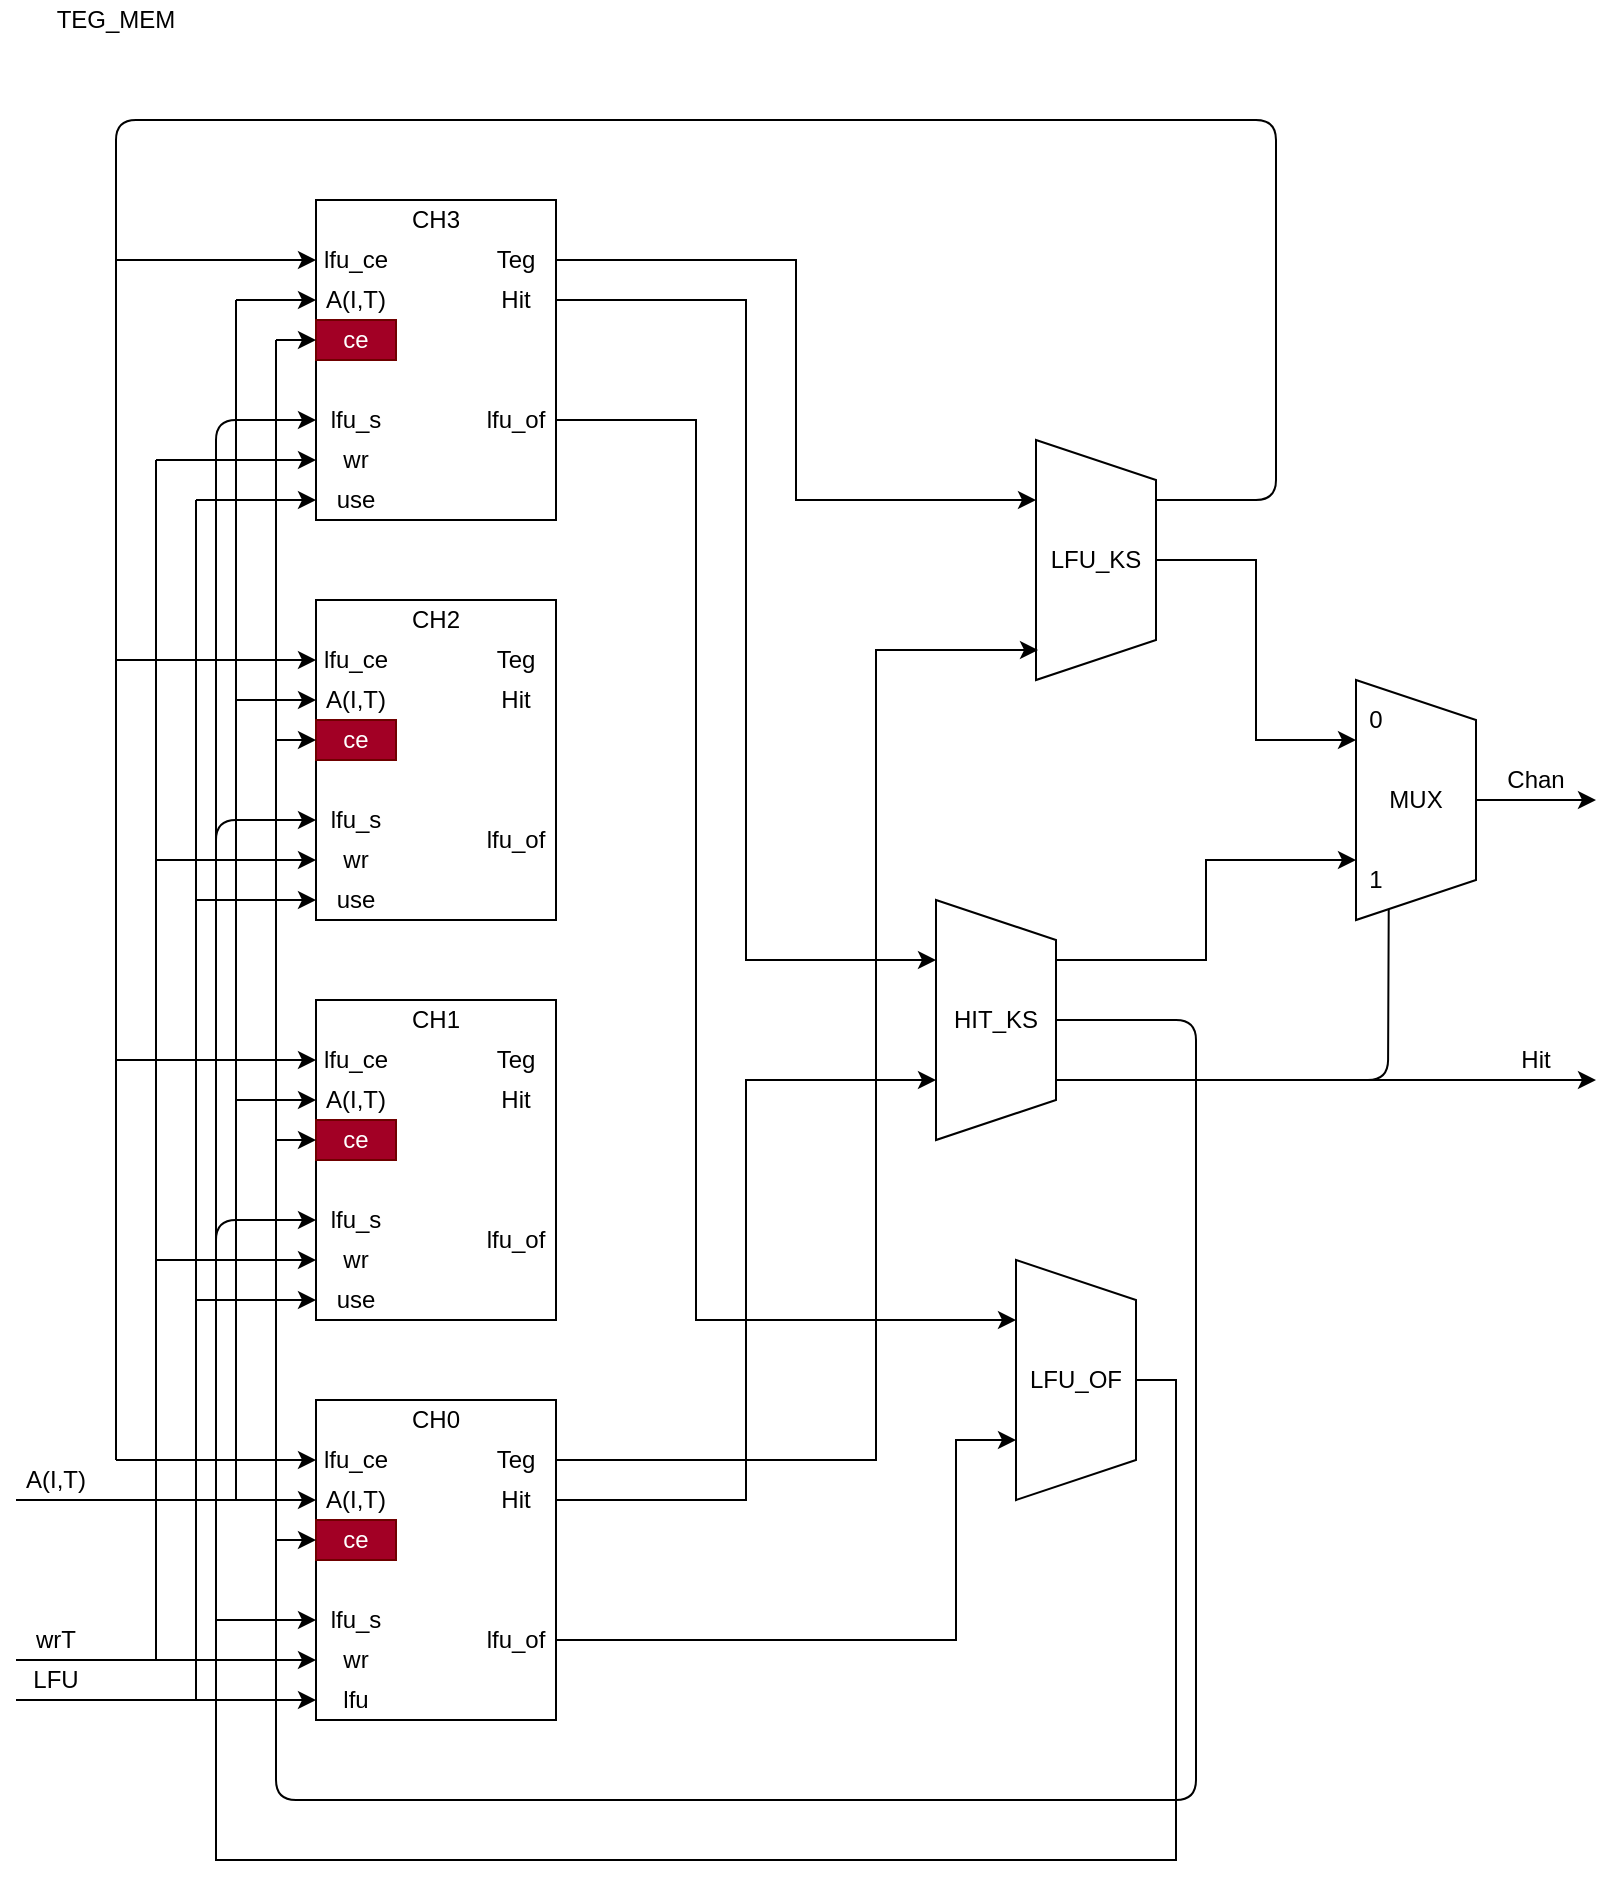 <mxfile>
    <diagram id="nBLkanHk8zXzaFlUh3Yn" name="Page-1">
        <mxGraphModel dx="830" dy="545" grid="1" gridSize="10" guides="1" tooltips="1" connect="1" arrows="1" fold="1" page="1" pageScale="1" pageWidth="827" pageHeight="1169" math="0" shadow="0">
            <root>
                <mxCell id="0"/>
                <mxCell id="1" parent="0"/>
                <mxCell id="2" value="TEG_MEM" style="text;html=1;strokeColor=none;fillColor=none;align=center;verticalAlign=middle;whiteSpace=wrap;rounded=0;" parent="1" vertex="1">
                    <mxGeometry x="40" y="20" width="40" height="20" as="geometry"/>
                </mxCell>
                <mxCell id="12" value="" style="group" parent="1" vertex="1" connectable="0">
                    <mxGeometry x="160" y="120" width="120" height="160" as="geometry"/>
                </mxCell>
                <mxCell id="3" value="" style="rounded=0;whiteSpace=wrap;html=1;" parent="12" vertex="1">
                    <mxGeometry width="120" height="160" as="geometry"/>
                </mxCell>
                <mxCell id="4" value="CH3" style="text;html=1;strokeColor=none;fillColor=none;align=center;verticalAlign=middle;whiteSpace=wrap;rounded=0;" parent="12" vertex="1">
                    <mxGeometry x="40" width="40" height="20" as="geometry"/>
                </mxCell>
                <mxCell id="5" value="lfu_ce" style="text;html=1;strokeColor=none;fillColor=none;align=center;verticalAlign=middle;whiteSpace=wrap;rounded=0;" parent="12" vertex="1">
                    <mxGeometry y="20" width="40" height="20" as="geometry"/>
                </mxCell>
                <mxCell id="6" value="A(I,T)" style="text;html=1;strokeColor=none;fillColor=none;align=center;verticalAlign=middle;whiteSpace=wrap;rounded=0;" parent="12" vertex="1">
                    <mxGeometry y="40" width="40" height="20" as="geometry"/>
                </mxCell>
                <mxCell id="7" value="ce" style="text;html=1;strokeColor=#6F0000;fillColor=#a20025;align=center;verticalAlign=middle;whiteSpace=wrap;rounded=0;fontColor=#ffffff;" parent="12" vertex="1">
                    <mxGeometry y="60" width="40" height="20" as="geometry"/>
                </mxCell>
                <mxCell id="8" value="use" style="text;html=1;strokeColor=none;fillColor=none;align=center;verticalAlign=middle;whiteSpace=wrap;rounded=0;" parent="12" vertex="1">
                    <mxGeometry y="140" width="40" height="20" as="geometry"/>
                </mxCell>
                <mxCell id="9" value="wr" style="text;html=1;strokeColor=none;fillColor=none;align=center;verticalAlign=middle;whiteSpace=wrap;rounded=0;" parent="12" vertex="1">
                    <mxGeometry y="120" width="40" height="20" as="geometry"/>
                </mxCell>
                <mxCell id="10" value="Teg" style="text;html=1;strokeColor=none;fillColor=none;align=center;verticalAlign=middle;whiteSpace=wrap;rounded=0;" parent="12" vertex="1">
                    <mxGeometry x="80" y="20" width="40" height="20" as="geometry"/>
                </mxCell>
                <mxCell id="11" value="Hit" style="text;html=1;strokeColor=none;fillColor=none;align=center;verticalAlign=middle;whiteSpace=wrap;rounded=0;" parent="12" vertex="1">
                    <mxGeometry x="80" y="40" width="40" height="20" as="geometry"/>
                </mxCell>
                <mxCell id="115" value="lfu_of" style="text;html=1;strokeColor=none;fillColor=none;align=center;verticalAlign=middle;whiteSpace=wrap;rounded=0;" vertex="1" parent="12">
                    <mxGeometry x="80" y="100" width="40" height="20" as="geometry"/>
                </mxCell>
                <mxCell id="195" value="lfu_s" style="text;html=1;strokeColor=none;fillColor=none;align=center;verticalAlign=middle;whiteSpace=wrap;rounded=0;" vertex="1" parent="12">
                    <mxGeometry y="100" width="40" height="20" as="geometry"/>
                </mxCell>
                <mxCell id="13" value="" style="group" parent="1" vertex="1" connectable="0">
                    <mxGeometry x="160" y="320" width="120" height="160" as="geometry"/>
                </mxCell>
                <mxCell id="14" value="" style="rounded=0;whiteSpace=wrap;html=1;" parent="13" vertex="1">
                    <mxGeometry width="120" height="160" as="geometry"/>
                </mxCell>
                <mxCell id="15" value="CH2" style="text;html=1;strokeColor=none;fillColor=none;align=center;verticalAlign=middle;whiteSpace=wrap;rounded=0;" parent="13" vertex="1">
                    <mxGeometry x="40" width="40" height="20" as="geometry"/>
                </mxCell>
                <mxCell id="16" value="lfu_ce" style="text;html=1;strokeColor=none;fillColor=none;align=center;verticalAlign=middle;whiteSpace=wrap;rounded=0;" parent="13" vertex="1">
                    <mxGeometry y="20" width="40" height="20" as="geometry"/>
                </mxCell>
                <mxCell id="17" value="A(I,T)" style="text;html=1;strokeColor=none;fillColor=none;align=center;verticalAlign=middle;whiteSpace=wrap;rounded=0;" parent="13" vertex="1">
                    <mxGeometry y="40" width="40" height="20" as="geometry"/>
                </mxCell>
                <mxCell id="18" value="ce" style="text;html=1;strokeColor=#6F0000;fillColor=#a20025;align=center;verticalAlign=middle;whiteSpace=wrap;rounded=0;fontColor=#ffffff;" parent="13" vertex="1">
                    <mxGeometry y="60" width="40" height="20" as="geometry"/>
                </mxCell>
                <mxCell id="19" value="use" style="text;html=1;strokeColor=none;fillColor=none;align=center;verticalAlign=middle;whiteSpace=wrap;rounded=0;" parent="13" vertex="1">
                    <mxGeometry y="140" width="40" height="20" as="geometry"/>
                </mxCell>
                <mxCell id="20" value="wr" style="text;html=1;strokeColor=none;fillColor=none;align=center;verticalAlign=middle;whiteSpace=wrap;rounded=0;" parent="13" vertex="1">
                    <mxGeometry y="120" width="40" height="20" as="geometry"/>
                </mxCell>
                <mxCell id="21" value="Teg" style="text;html=1;strokeColor=none;fillColor=none;align=center;verticalAlign=middle;whiteSpace=wrap;rounded=0;" parent="13" vertex="1">
                    <mxGeometry x="80" y="20" width="40" height="20" as="geometry"/>
                </mxCell>
                <mxCell id="22" value="Hit" style="text;html=1;strokeColor=none;fillColor=none;align=center;verticalAlign=middle;whiteSpace=wrap;rounded=0;" parent="13" vertex="1">
                    <mxGeometry x="80" y="40" width="40" height="20" as="geometry"/>
                </mxCell>
                <mxCell id="161" value="lfu_of" style="text;html=1;strokeColor=none;fillColor=none;align=center;verticalAlign=middle;whiteSpace=wrap;rounded=0;" vertex="1" parent="13">
                    <mxGeometry x="80" y="110" width="40" height="20" as="geometry"/>
                </mxCell>
                <mxCell id="193" value="lfu_s" style="text;html=1;strokeColor=none;fillColor=none;align=center;verticalAlign=middle;whiteSpace=wrap;rounded=0;" vertex="1" parent="13">
                    <mxGeometry y="100" width="40" height="20" as="geometry"/>
                </mxCell>
                <mxCell id="23" value="" style="group" parent="1" vertex="1" connectable="0">
                    <mxGeometry x="160" y="520" width="120" height="160" as="geometry"/>
                </mxCell>
                <mxCell id="24" value="" style="rounded=0;whiteSpace=wrap;html=1;" parent="23" vertex="1">
                    <mxGeometry width="120" height="160" as="geometry"/>
                </mxCell>
                <mxCell id="25" value="CH1" style="text;html=1;strokeColor=none;fillColor=none;align=center;verticalAlign=middle;whiteSpace=wrap;rounded=0;" parent="23" vertex="1">
                    <mxGeometry x="40" width="40" height="20" as="geometry"/>
                </mxCell>
                <mxCell id="26" value="lfu_ce" style="text;html=1;strokeColor=none;fillColor=none;align=center;verticalAlign=middle;whiteSpace=wrap;rounded=0;" parent="23" vertex="1">
                    <mxGeometry y="20" width="40" height="20" as="geometry"/>
                </mxCell>
                <mxCell id="27" value="A(I,T)" style="text;html=1;strokeColor=none;fillColor=none;align=center;verticalAlign=middle;whiteSpace=wrap;rounded=0;" parent="23" vertex="1">
                    <mxGeometry y="40" width="40" height="20" as="geometry"/>
                </mxCell>
                <mxCell id="28" value="ce" style="text;html=1;strokeColor=#6F0000;fillColor=#a20025;align=center;verticalAlign=middle;whiteSpace=wrap;rounded=0;fontColor=#ffffff;" parent="23" vertex="1">
                    <mxGeometry y="60" width="40" height="20" as="geometry"/>
                </mxCell>
                <mxCell id="29" value="use" style="text;html=1;strokeColor=none;fillColor=none;align=center;verticalAlign=middle;whiteSpace=wrap;rounded=0;" parent="23" vertex="1">
                    <mxGeometry y="140" width="40" height="20" as="geometry"/>
                </mxCell>
                <mxCell id="30" value="wr" style="text;html=1;strokeColor=none;fillColor=none;align=center;verticalAlign=middle;whiteSpace=wrap;rounded=0;" parent="23" vertex="1">
                    <mxGeometry y="120" width="40" height="20" as="geometry"/>
                </mxCell>
                <mxCell id="31" value="Teg" style="text;html=1;strokeColor=none;fillColor=none;align=center;verticalAlign=middle;whiteSpace=wrap;rounded=0;" parent="23" vertex="1">
                    <mxGeometry x="80" y="20" width="40" height="20" as="geometry"/>
                </mxCell>
                <mxCell id="32" value="Hit" style="text;html=1;strokeColor=none;fillColor=none;align=center;verticalAlign=middle;whiteSpace=wrap;rounded=0;" parent="23" vertex="1">
                    <mxGeometry x="80" y="40" width="40" height="20" as="geometry"/>
                </mxCell>
                <mxCell id="160" value="lfu_of" style="text;html=1;strokeColor=none;fillColor=none;align=center;verticalAlign=middle;whiteSpace=wrap;rounded=0;" vertex="1" parent="23">
                    <mxGeometry x="80" y="110" width="40" height="20" as="geometry"/>
                </mxCell>
                <mxCell id="194" value="lfu_s" style="text;html=1;strokeColor=none;fillColor=none;align=center;verticalAlign=middle;whiteSpace=wrap;rounded=0;" vertex="1" parent="23">
                    <mxGeometry y="100" width="40" height="20" as="geometry"/>
                </mxCell>
                <mxCell id="33" value="" style="group" parent="1" vertex="1" connectable="0">
                    <mxGeometry x="160" y="720" width="120" height="160" as="geometry"/>
                </mxCell>
                <mxCell id="34" value="" style="rounded=0;whiteSpace=wrap;html=1;" parent="33" vertex="1">
                    <mxGeometry width="120" height="160" as="geometry"/>
                </mxCell>
                <mxCell id="35" value="CH0" style="text;html=1;strokeColor=none;fillColor=none;align=center;verticalAlign=middle;whiteSpace=wrap;rounded=0;" parent="33" vertex="1">
                    <mxGeometry x="40" width="40" height="20" as="geometry"/>
                </mxCell>
                <mxCell id="36" value="lfu_ce" style="text;html=1;strokeColor=none;fillColor=none;align=center;verticalAlign=middle;whiteSpace=wrap;rounded=0;" parent="33" vertex="1">
                    <mxGeometry y="20" width="40" height="20" as="geometry"/>
                </mxCell>
                <mxCell id="37" value="A(I,T)" style="text;html=1;strokeColor=none;fillColor=none;align=center;verticalAlign=middle;whiteSpace=wrap;rounded=0;" parent="33" vertex="1">
                    <mxGeometry y="40" width="40" height="20" as="geometry"/>
                </mxCell>
                <mxCell id="38" value="ce" style="text;html=1;strokeColor=#6F0000;fillColor=#a20025;align=center;verticalAlign=middle;whiteSpace=wrap;rounded=0;fontColor=#ffffff;" parent="33" vertex="1">
                    <mxGeometry y="60" width="40" height="20" as="geometry"/>
                </mxCell>
                <mxCell id="39" value="lfu" style="text;html=1;strokeColor=none;fillColor=none;align=center;verticalAlign=middle;whiteSpace=wrap;rounded=0;" parent="33" vertex="1">
                    <mxGeometry y="140" width="40" height="20" as="geometry"/>
                </mxCell>
                <mxCell id="40" value="wr" style="text;html=1;strokeColor=none;fillColor=none;align=center;verticalAlign=middle;whiteSpace=wrap;rounded=0;" parent="33" vertex="1">
                    <mxGeometry y="120" width="40" height="20" as="geometry"/>
                </mxCell>
                <mxCell id="41" value="Teg" style="text;html=1;strokeColor=none;fillColor=none;align=center;verticalAlign=middle;whiteSpace=wrap;rounded=0;" parent="33" vertex="1">
                    <mxGeometry x="80" y="20" width="40" height="20" as="geometry"/>
                </mxCell>
                <mxCell id="42" value="Hit" style="text;html=1;strokeColor=none;fillColor=none;align=center;verticalAlign=middle;whiteSpace=wrap;rounded=0;" parent="33" vertex="1">
                    <mxGeometry x="80" y="40" width="40" height="20" as="geometry"/>
                </mxCell>
                <mxCell id="163" value="lfu_of" style="text;html=1;strokeColor=none;fillColor=none;align=center;verticalAlign=middle;whiteSpace=wrap;rounded=0;" vertex="1" parent="33">
                    <mxGeometry x="80" y="110" width="40" height="20" as="geometry"/>
                </mxCell>
                <mxCell id="168" value="lfu_s" style="text;html=1;strokeColor=none;fillColor=none;align=center;verticalAlign=middle;whiteSpace=wrap;rounded=0;" vertex="1" parent="33">
                    <mxGeometry y="100" width="40" height="20" as="geometry"/>
                </mxCell>
                <mxCell id="43" value="" style="endArrow=none;html=1;" parent="1" edge="1">
                    <mxGeometry width="50" height="50" relative="1" as="geometry">
                        <mxPoint x="120" y="770" as="sourcePoint"/>
                        <mxPoint x="120" y="170" as="targetPoint"/>
                    </mxGeometry>
                </mxCell>
                <mxCell id="44" value="" style="endArrow=classic;html=1;entryX=0;entryY=0.5;entryDx=0;entryDy=0;" parent="1" target="6" edge="1">
                    <mxGeometry width="50" height="50" relative="1" as="geometry">
                        <mxPoint x="120" y="170" as="sourcePoint"/>
                        <mxPoint x="110" y="100" as="targetPoint"/>
                    </mxGeometry>
                </mxCell>
                <mxCell id="45" value="" style="endArrow=classic;html=1;entryX=0;entryY=0.5;entryDx=0;entryDy=0;" parent="1" target="17" edge="1">
                    <mxGeometry width="50" height="50" relative="1" as="geometry">
                        <mxPoint x="120" y="370" as="sourcePoint"/>
                        <mxPoint x="120" y="370" as="targetPoint"/>
                    </mxGeometry>
                </mxCell>
                <mxCell id="46" value="" style="endArrow=classic;html=1;entryX=0;entryY=0.5;entryDx=0;entryDy=0;" parent="1" target="27" edge="1">
                    <mxGeometry width="50" height="50" relative="1" as="geometry">
                        <mxPoint x="120" y="570" as="sourcePoint"/>
                        <mxPoint x="100" y="570" as="targetPoint"/>
                    </mxGeometry>
                </mxCell>
                <mxCell id="47" value="" style="endArrow=classic;html=1;entryX=0;entryY=0.5;entryDx=0;entryDy=0;" parent="1" target="37" edge="1">
                    <mxGeometry width="50" height="50" relative="1" as="geometry">
                        <mxPoint x="10" y="770" as="sourcePoint"/>
                        <mxPoint x="90" y="740" as="targetPoint"/>
                    </mxGeometry>
                </mxCell>
                <mxCell id="58" value="A(I,T)" style="text;html=1;strokeColor=none;fillColor=none;align=center;verticalAlign=middle;whiteSpace=wrap;rounded=0;" parent="1" vertex="1">
                    <mxGeometry x="10" y="750" width="40" height="20" as="geometry"/>
                </mxCell>
                <mxCell id="59" value="" style="endArrow=classic;html=1;entryX=0;entryY=0.5;entryDx=0;entryDy=0;" parent="1" target="39" edge="1">
                    <mxGeometry width="50" height="50" relative="1" as="geometry">
                        <mxPoint x="10" y="870" as="sourcePoint"/>
                        <mxPoint x="70" y="830" as="targetPoint"/>
                    </mxGeometry>
                </mxCell>
                <mxCell id="60" value="LFU" style="text;html=1;strokeColor=none;fillColor=none;align=center;verticalAlign=middle;whiteSpace=wrap;rounded=0;" parent="1" vertex="1">
                    <mxGeometry x="10" y="850" width="40" height="20" as="geometry"/>
                </mxCell>
                <mxCell id="61" value="" style="endArrow=none;html=1;" parent="1" edge="1">
                    <mxGeometry width="50" height="50" relative="1" as="geometry">
                        <mxPoint x="100" y="870" as="sourcePoint"/>
                        <mxPoint x="100" y="270" as="targetPoint"/>
                    </mxGeometry>
                </mxCell>
                <mxCell id="62" value="" style="endArrow=classic;html=1;entryX=0;entryY=0.5;entryDx=0;entryDy=0;" parent="1" target="8" edge="1">
                    <mxGeometry width="50" height="50" relative="1" as="geometry">
                        <mxPoint x="100" y="270" as="sourcePoint"/>
                        <mxPoint x="150" y="220" as="targetPoint"/>
                    </mxGeometry>
                </mxCell>
                <mxCell id="63" value="" style="endArrow=classic;html=1;entryX=0;entryY=0.5;entryDx=0;entryDy=0;" parent="1" target="19" edge="1">
                    <mxGeometry width="50" height="50" relative="1" as="geometry">
                        <mxPoint x="100" y="470" as="sourcePoint"/>
                        <mxPoint x="150" y="420" as="targetPoint"/>
                    </mxGeometry>
                </mxCell>
                <mxCell id="64" value="" style="endArrow=classic;html=1;entryX=0;entryY=0.5;entryDx=0;entryDy=0;" parent="1" target="29" edge="1">
                    <mxGeometry width="50" height="50" relative="1" as="geometry">
                        <mxPoint x="100" y="670" as="sourcePoint"/>
                        <mxPoint x="150" y="620" as="targetPoint"/>
                    </mxGeometry>
                </mxCell>
                <mxCell id="65" value="" style="endArrow=classic;html=1;" parent="1" edge="1">
                    <mxGeometry width="50" height="50" relative="1" as="geometry">
                        <mxPoint x="10" y="850" as="sourcePoint"/>
                        <mxPoint x="160" y="850" as="targetPoint"/>
                    </mxGeometry>
                </mxCell>
                <mxCell id="66" value="wrT" style="text;html=1;strokeColor=none;fillColor=none;align=center;verticalAlign=middle;whiteSpace=wrap;rounded=0;" parent="1" vertex="1">
                    <mxGeometry x="10" y="830" width="40" height="20" as="geometry"/>
                </mxCell>
                <mxCell id="67" value="" style="endArrow=none;html=1;" parent="1" edge="1">
                    <mxGeometry width="50" height="50" relative="1" as="geometry">
                        <mxPoint x="80" y="850" as="sourcePoint"/>
                        <mxPoint x="80" y="250" as="targetPoint"/>
                    </mxGeometry>
                </mxCell>
                <mxCell id="68" value="" style="endArrow=classic;html=1;entryX=0;entryY=0.5;entryDx=0;entryDy=0;" parent="1" target="9" edge="1">
                    <mxGeometry width="50" height="50" relative="1" as="geometry">
                        <mxPoint x="80" y="250" as="sourcePoint"/>
                        <mxPoint x="130" y="200" as="targetPoint"/>
                    </mxGeometry>
                </mxCell>
                <mxCell id="69" value="" style="endArrow=classic;html=1;entryX=0;entryY=0.5;entryDx=0;entryDy=0;" parent="1" target="20" edge="1">
                    <mxGeometry width="50" height="50" relative="1" as="geometry">
                        <mxPoint x="80" y="450" as="sourcePoint"/>
                        <mxPoint x="130" y="400" as="targetPoint"/>
                    </mxGeometry>
                </mxCell>
                <mxCell id="70" value="" style="endArrow=classic;html=1;entryX=0;entryY=0.5;entryDx=0;entryDy=0;" parent="1" target="30" edge="1">
                    <mxGeometry width="50" height="50" relative="1" as="geometry">
                        <mxPoint x="80" y="650" as="sourcePoint"/>
                        <mxPoint x="130" y="600" as="targetPoint"/>
                    </mxGeometry>
                </mxCell>
                <mxCell id="102" style="edgeStyle=orthogonalEdgeStyle;rounded=0;orthogonalLoop=1;jettySize=auto;html=1;exitX=0.25;exitY=0;exitDx=0;exitDy=0;entryX=0.75;entryY=1;entryDx=0;entryDy=0;" parent="1" source="72" target="75" edge="1">
                    <mxGeometry relative="1" as="geometry"/>
                </mxCell>
                <mxCell id="72" value="HIT_KS" style="shape=trapezoid;perimeter=trapezoidPerimeter;whiteSpace=wrap;html=1;fixedSize=1;direction=south;" parent="1" vertex="1">
                    <mxGeometry x="470" y="470" width="60" height="120" as="geometry"/>
                </mxCell>
                <mxCell id="97" style="edgeStyle=orthogonalEdgeStyle;rounded=0;orthogonalLoop=1;jettySize=auto;html=1;exitX=0.5;exitY=0;exitDx=0;exitDy=0;entryX=0.25;entryY=1;entryDx=0;entryDy=0;" parent="1" source="73" target="75" edge="1">
                    <mxGeometry relative="1" as="geometry"/>
                </mxCell>
                <mxCell id="73" value="LFU_KS" style="shape=trapezoid;perimeter=trapezoidPerimeter;whiteSpace=wrap;html=1;fixedSize=1;direction=south;" parent="1" vertex="1">
                    <mxGeometry x="520" y="240" width="60" height="120" as="geometry"/>
                </mxCell>
                <mxCell id="75" value="MUX" style="shape=trapezoid;perimeter=trapezoidPerimeter;whiteSpace=wrap;html=1;fixedSize=1;direction=south;" parent="1" vertex="1">
                    <mxGeometry x="680" y="360" width="60" height="120" as="geometry"/>
                </mxCell>
                <mxCell id="78" value="" style="endArrow=classic;html=1;exitX=0.5;exitY=0;exitDx=0;exitDy=0;" parent="1" source="75" edge="1">
                    <mxGeometry width="50" height="50" relative="1" as="geometry">
                        <mxPoint x="760" y="430" as="sourcePoint"/>
                        <mxPoint x="800" y="420" as="targetPoint"/>
                    </mxGeometry>
                </mxCell>
                <mxCell id="79" value="Chan" style="text;html=1;strokeColor=none;fillColor=none;align=center;verticalAlign=middle;whiteSpace=wrap;rounded=0;" parent="1" vertex="1">
                    <mxGeometry x="750" y="400" width="40" height="20" as="geometry"/>
                </mxCell>
                <mxCell id="81" value="" style="endArrow=none;html=1;exitX=0.75;exitY=0;exitDx=0;exitDy=0;entryX=1;entryY=0.75;entryDx=0;entryDy=0;" parent="1" source="72" target="75" edge="1">
                    <mxGeometry width="50" height="50" relative="1" as="geometry">
                        <mxPoint x="580" y="580" as="sourcePoint"/>
                        <mxPoint x="630" y="530" as="targetPoint"/>
                        <Array as="points">
                            <mxPoint x="696" y="560"/>
                        </Array>
                    </mxGeometry>
                </mxCell>
                <mxCell id="82" value="" style="endArrow=classic;html=1;exitX=0.75;exitY=0;exitDx=0;exitDy=0;" parent="1" source="72" edge="1">
                    <mxGeometry width="50" height="50" relative="1" as="geometry">
                        <mxPoint x="750" y="560" as="sourcePoint"/>
                        <mxPoint x="800" y="560" as="targetPoint"/>
                    </mxGeometry>
                </mxCell>
                <mxCell id="83" value="Hit" style="text;html=1;strokeColor=none;fillColor=none;align=center;verticalAlign=middle;whiteSpace=wrap;rounded=0;" parent="1" vertex="1">
                    <mxGeometry x="750" y="540" width="40" height="20" as="geometry"/>
                </mxCell>
                <mxCell id="84" style="edgeStyle=orthogonalEdgeStyle;rounded=0;orthogonalLoop=1;jettySize=auto;html=1;exitX=1;exitY=0.5;exitDx=0;exitDy=0;entryX=0.25;entryY=1;entryDx=0;entryDy=0;" parent="1" source="11" target="72" edge="1">
                    <mxGeometry relative="1" as="geometry"/>
                </mxCell>
                <mxCell id="86" style="edgeStyle=orthogonalEdgeStyle;rounded=0;orthogonalLoop=1;jettySize=auto;html=1;exitX=1;exitY=0.5;exitDx=0;exitDy=0;entryX=0.75;entryY=1;entryDx=0;entryDy=0;" parent="1" source="42" target="72" edge="1">
                    <mxGeometry relative="1" as="geometry"/>
                </mxCell>
                <mxCell id="89" style="edgeStyle=orthogonalEdgeStyle;rounded=0;orthogonalLoop=1;jettySize=auto;html=1;exitX=1;exitY=0.5;exitDx=0;exitDy=0;entryX=0.875;entryY=0.983;entryDx=0;entryDy=0;entryPerimeter=0;" parent="1" source="41" target="73" edge="1">
                    <mxGeometry relative="1" as="geometry">
                        <Array as="points">
                            <mxPoint x="440" y="750"/>
                            <mxPoint x="440" y="345"/>
                        </Array>
                    </mxGeometry>
                </mxCell>
                <mxCell id="92" style="edgeStyle=orthogonalEdgeStyle;rounded=0;orthogonalLoop=1;jettySize=auto;html=1;exitX=1;exitY=0.5;exitDx=0;exitDy=0;entryX=0.25;entryY=1;entryDx=0;entryDy=0;" parent="1" source="10" target="73" edge="1">
                    <mxGeometry relative="1" as="geometry"/>
                </mxCell>
                <mxCell id="99" value="0" style="text;html=1;strokeColor=none;fillColor=none;align=center;verticalAlign=middle;whiteSpace=wrap;rounded=0;" parent="1" vertex="1">
                    <mxGeometry x="680" y="370" width="20" height="20" as="geometry"/>
                </mxCell>
                <mxCell id="100" value="1" style="text;html=1;strokeColor=none;fillColor=none;align=center;verticalAlign=middle;whiteSpace=wrap;rounded=0;" parent="1" vertex="1">
                    <mxGeometry x="680" y="450" width="20" height="20" as="geometry"/>
                </mxCell>
                <mxCell id="103" value="" style="endArrow=none;html=1;exitX=0.5;exitY=0;exitDx=0;exitDy=0;" parent="1" source="72" edge="1">
                    <mxGeometry width="50" height="50" relative="1" as="geometry">
                        <mxPoint x="540" y="670" as="sourcePoint"/>
                        <mxPoint x="140" y="190" as="targetPoint"/>
                        <Array as="points">
                            <mxPoint x="600" y="530"/>
                            <mxPoint x="600" y="920"/>
                            <mxPoint x="140" y="920"/>
                        </Array>
                    </mxGeometry>
                </mxCell>
                <mxCell id="104" value="" style="endArrow=classic;html=1;" parent="1" edge="1">
                    <mxGeometry width="50" height="50" relative="1" as="geometry">
                        <mxPoint x="140" y="790" as="sourcePoint"/>
                        <mxPoint x="160" y="790" as="targetPoint"/>
                    </mxGeometry>
                </mxCell>
                <mxCell id="105" value="" style="endArrow=classic;html=1;entryX=0;entryY=0.5;entryDx=0;entryDy=0;" parent="1" target="7" edge="1">
                    <mxGeometry width="50" height="50" relative="1" as="geometry">
                        <mxPoint x="140" y="190" as="sourcePoint"/>
                        <mxPoint x="170" y="800" as="targetPoint"/>
                    </mxGeometry>
                </mxCell>
                <mxCell id="106" value="" style="endArrow=classic;html=1;entryX=0;entryY=0.5;entryDx=0;entryDy=0;" parent="1" target="18" edge="1">
                    <mxGeometry width="50" height="50" relative="1" as="geometry">
                        <mxPoint x="140" y="390" as="sourcePoint"/>
                        <mxPoint x="180" y="810" as="targetPoint"/>
                    </mxGeometry>
                </mxCell>
                <mxCell id="107" value="" style="endArrow=classic;html=1;entryX=0;entryY=0.5;entryDx=0;entryDy=0;" parent="1" target="28" edge="1">
                    <mxGeometry width="50" height="50" relative="1" as="geometry">
                        <mxPoint x="140" y="590" as="sourcePoint"/>
                        <mxPoint x="190" y="820" as="targetPoint"/>
                    </mxGeometry>
                </mxCell>
                <mxCell id="108" value="" style="endArrow=none;html=1;exitX=0.25;exitY=0;exitDx=0;exitDy=0;" parent="1" source="73" edge="1">
                    <mxGeometry width="50" height="50" relative="1" as="geometry">
                        <mxPoint x="600" y="290" as="sourcePoint"/>
                        <mxPoint x="60" y="750" as="targetPoint"/>
                        <Array as="points">
                            <mxPoint x="640" y="270"/>
                            <mxPoint x="640" y="80"/>
                            <mxPoint x="60" y="80"/>
                        </Array>
                    </mxGeometry>
                </mxCell>
                <mxCell id="109" value="" style="endArrow=classic;html=1;entryX=0;entryY=0.5;entryDx=0;entryDy=0;" parent="1" target="36" edge="1">
                    <mxGeometry width="50" height="50" relative="1" as="geometry">
                        <mxPoint x="60" y="750" as="sourcePoint"/>
                        <mxPoint x="60" y="650" as="targetPoint"/>
                    </mxGeometry>
                </mxCell>
                <mxCell id="110" value="" style="endArrow=classic;html=1;entryX=0;entryY=0.5;entryDx=0;entryDy=0;" parent="1" target="26" edge="1">
                    <mxGeometry width="50" height="50" relative="1" as="geometry">
                        <mxPoint x="60" y="550" as="sourcePoint"/>
                        <mxPoint x="110" y="500" as="targetPoint"/>
                    </mxGeometry>
                </mxCell>
                <mxCell id="111" value="" style="endArrow=classic;html=1;entryX=0;entryY=0.5;entryDx=0;entryDy=0;" parent="1" target="5" edge="1">
                    <mxGeometry width="50" height="50" relative="1" as="geometry">
                        <mxPoint x="60" y="150" as="sourcePoint"/>
                        <mxPoint x="110" y="100" as="targetPoint"/>
                    </mxGeometry>
                </mxCell>
                <mxCell id="112" value="" style="endArrow=classic;html=1;entryX=0;entryY=0.5;entryDx=0;entryDy=0;" parent="1" target="16" edge="1">
                    <mxGeometry width="50" height="50" relative="1" as="geometry">
                        <mxPoint x="60" y="350" as="sourcePoint"/>
                        <mxPoint x="110" y="300" as="targetPoint"/>
                    </mxGeometry>
                </mxCell>
                <mxCell id="196" style="edgeStyle=orthogonalEdgeStyle;rounded=0;orthogonalLoop=1;jettySize=auto;html=1;exitX=0.5;exitY=0;exitDx=0;exitDy=0;entryX=0;entryY=0.5;entryDx=0;entryDy=0;" edge="1" parent="1" source="114" target="168">
                    <mxGeometry relative="1" as="geometry">
                        <Array as="points">
                            <mxPoint x="590" y="710"/>
                            <mxPoint x="590" y="950"/>
                            <mxPoint x="110" y="950"/>
                            <mxPoint x="110" y="830"/>
                        </Array>
                    </mxGeometry>
                </mxCell>
                <mxCell id="114" value="LFU_OF" style="shape=trapezoid;perimeter=trapezoidPerimeter;whiteSpace=wrap;html=1;fixedSize=1;direction=south;" vertex="1" parent="1">
                    <mxGeometry x="510" y="650" width="60" height="120" as="geometry"/>
                </mxCell>
                <mxCell id="164" style="edgeStyle=orthogonalEdgeStyle;rounded=0;orthogonalLoop=1;jettySize=auto;html=1;exitX=1;exitY=0.5;exitDx=0;exitDy=0;entryX=0.75;entryY=1;entryDx=0;entryDy=0;" edge="1" parent="1" source="163" target="114">
                    <mxGeometry relative="1" as="geometry">
                        <Array as="points">
                            <mxPoint x="480" y="840"/>
                            <mxPoint x="480" y="740"/>
                        </Array>
                    </mxGeometry>
                </mxCell>
                <mxCell id="167" style="edgeStyle=orthogonalEdgeStyle;rounded=0;orthogonalLoop=1;jettySize=auto;html=1;exitX=1;exitY=0.5;exitDx=0;exitDy=0;entryX=0.25;entryY=1;entryDx=0;entryDy=0;" edge="1" parent="1" source="115" target="114">
                    <mxGeometry relative="1" as="geometry">
                        <Array as="points">
                            <mxPoint x="350" y="230"/>
                            <mxPoint x="350" y="680"/>
                        </Array>
                    </mxGeometry>
                </mxCell>
                <mxCell id="197" value="" style="endArrow=classic;html=1;entryX=0;entryY=0.5;entryDx=0;entryDy=0;" edge="1" parent="1" target="194">
                    <mxGeometry width="50" height="50" relative="1" as="geometry">
                        <mxPoint x="110" y="830" as="sourcePoint"/>
                        <mxPoint x="160" y="780" as="targetPoint"/>
                        <Array as="points">
                            <mxPoint x="110" y="630"/>
                        </Array>
                    </mxGeometry>
                </mxCell>
                <mxCell id="198" value="" style="endArrow=classic;html=1;entryX=0;entryY=0.5;entryDx=0;entryDy=0;" edge="1" parent="1" target="193">
                    <mxGeometry width="50" height="50" relative="1" as="geometry">
                        <mxPoint x="110" y="640" as="sourcePoint"/>
                        <mxPoint x="160" y="590" as="targetPoint"/>
                        <Array as="points">
                            <mxPoint x="110" y="430"/>
                        </Array>
                    </mxGeometry>
                </mxCell>
                <mxCell id="199" value="" style="endArrow=classic;html=1;entryX=0;entryY=0.5;entryDx=0;entryDy=0;" edge="1" parent="1" target="195">
                    <mxGeometry width="50" height="50" relative="1" as="geometry">
                        <mxPoint x="110" y="450" as="sourcePoint"/>
                        <mxPoint x="160" y="400" as="targetPoint"/>
                        <Array as="points">
                            <mxPoint x="110" y="230"/>
                        </Array>
                    </mxGeometry>
                </mxCell>
            </root>
        </mxGraphModel>
    </diagram>
</mxfile>